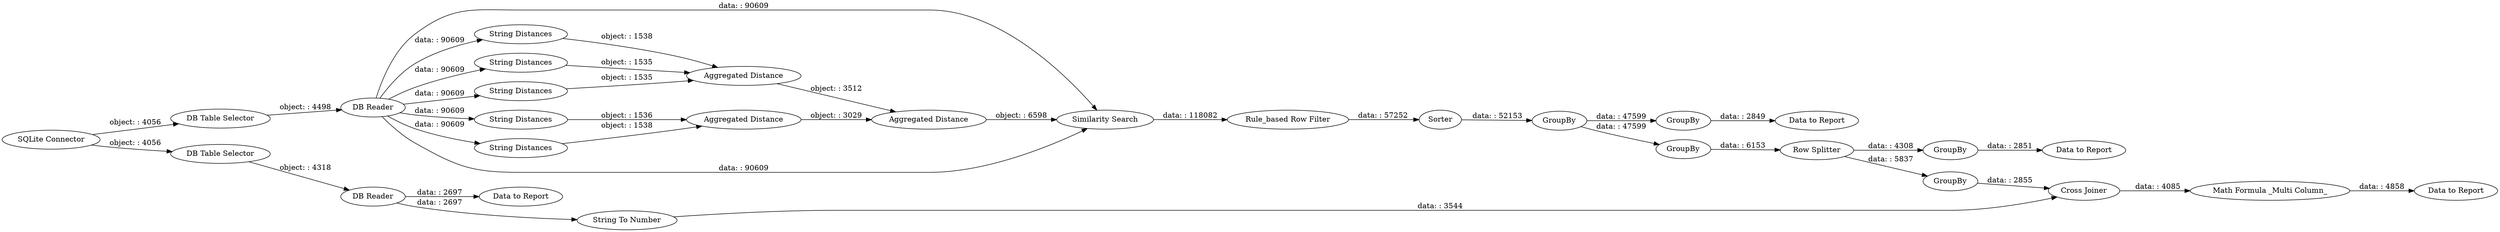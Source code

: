digraph {
	"-6796279632442893044_47" [label="Row Splitter"]
	"-6796279632442893044_44" [label="Rule_based Row Filter"]
	"-6796279632442893044_45" [label=GroupBy]
	"-6796279632442893044_48" [label=GroupBy]
	"-6796279632442893044_7" [label="Data to Report"]
	"-6796279632442893044_43" [label="Aggregated Distance"]
	"-6796279632442893044_5" [label="DB Table Selector"]
	"-6796279632442893044_59" [label="Data to Report"]
	"-6796279632442893044_56" [label="Math Formula _Multi Column_"]
	"-6796279632442893044_55" [label="String To Number"]
	"-6796279632442893044_42" [label="String Distances"]
	"-6796279632442893044_23" [label="Similarity Search"]
	"-6796279632442893044_1" [label="SQLite Connector"]
	"-6796279632442893044_41" [label="String Distances"]
	"-6796279632442893044_36" [label="Aggregated Distance"]
	"-6796279632442893044_52" [label=GroupBy]
	"-6796279632442893044_39" [label="String Distances"]
	"-6796279632442893044_40" [label="Aggregated Distance"]
	"-6796279632442893044_6" [label="DB Reader"]
	"-6796279632442893044_19" [label="Data to Report"]
	"-6796279632442893044_50" [label="Data to Report"]
	"-6796279632442893044_37" [label="String Distances"]
	"-6796279632442893044_29" [label=Sorter]
	"-6796279632442893044_49" [label=GroupBy]
	"-6796279632442893044_58" [label="Cross Joiner"]
	"-6796279632442893044_16" [label="DB Table Selector"]
	"-6796279632442893044_46" [label=GroupBy]
	"-6796279632442893044_38" [label="String Distances"]
	"-6796279632442893044_17" [label="DB Reader"]
	"-6796279632442893044_47" -> "-6796279632442893044_52" [label="data: : 5837"]
	"-6796279632442893044_6" -> "-6796279632442893044_42" [label="data: : 90609"]
	"-6796279632442893044_52" -> "-6796279632442893044_58" [label="data: : 2855"]
	"-6796279632442893044_55" -> "-6796279632442893044_58" [label="data: : 3544"]
	"-6796279632442893044_36" -> "-6796279632442893044_40" [label="object: : 3512"]
	"-6796279632442893044_16" -> "-6796279632442893044_17" [label="object: : 4318"]
	"-6796279632442893044_6" -> "-6796279632442893044_37" [label="data: : 90609"]
	"-6796279632442893044_38" -> "-6796279632442893044_36" [label="object: : 1535"]
	"-6796279632442893044_17" -> "-6796279632442893044_55" [label="data: : 2697"]
	"-6796279632442893044_6" -> "-6796279632442893044_23" [label="data: : 90609"]
	"-6796279632442893044_42" -> "-6796279632442893044_43" [label="object: : 1536"]
	"-6796279632442893044_49" -> "-6796279632442893044_45" [label="data: : 47599"]
	"-6796279632442893044_43" -> "-6796279632442893044_40" [label="object: : 3029"]
	"-6796279632442893044_41" -> "-6796279632442893044_43" [label="object: : 1538"]
	"-6796279632442893044_47" -> "-6796279632442893044_48" [label="data: : 4308"]
	"-6796279632442893044_45" -> "-6796279632442893044_47" [label="data: : 6153"]
	"-6796279632442893044_6" -> "-6796279632442893044_38" [label="data: : 90609"]
	"-6796279632442893044_58" -> "-6796279632442893044_56" [label="data: : 4085"]
	"-6796279632442893044_39" -> "-6796279632442893044_36" [label="object: : 1538"]
	"-6796279632442893044_5" -> "-6796279632442893044_6" [label="object: : 4498"]
	"-6796279632442893044_23" -> "-6796279632442893044_44" [label="data: : 118082"]
	"-6796279632442893044_44" -> "-6796279632442893044_29" [label="data: : 57252"]
	"-6796279632442893044_1" -> "-6796279632442893044_16" [label="object: : 4056"]
	"-6796279632442893044_40" -> "-6796279632442893044_23" [label="object: : 6598"]
	"-6796279632442893044_29" -> "-6796279632442893044_49" [label="data: : 52153"]
	"-6796279632442893044_37" -> "-6796279632442893044_36" [label="object: : 1535"]
	"-6796279632442893044_49" -> "-6796279632442893044_46" [label="data: : 47599"]
	"-6796279632442893044_56" -> "-6796279632442893044_59" [label="data: : 4858"]
	"-6796279632442893044_46" -> "-6796279632442893044_50" [label="data: : 2849"]
	"-6796279632442893044_6" -> "-6796279632442893044_41" [label="data: : 90609"]
	"-6796279632442893044_17" -> "-6796279632442893044_19" [label="data: : 2697"]
	"-6796279632442893044_1" -> "-6796279632442893044_5" [label="object: : 4056"]
	"-6796279632442893044_6" -> "-6796279632442893044_39" [label="data: : 90609"]
	"-6796279632442893044_48" -> "-6796279632442893044_7" [label="data: : 2851"]
	"-6796279632442893044_6" -> "-6796279632442893044_23" [label="data: : 90609"]
	rankdir=LR
}
